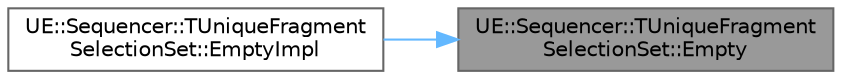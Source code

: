 digraph "UE::Sequencer::TUniqueFragmentSelectionSet::Empty"
{
 // INTERACTIVE_SVG=YES
 // LATEX_PDF_SIZE
  bgcolor="transparent";
  edge [fontname=Helvetica,fontsize=10,labelfontname=Helvetica,labelfontsize=10];
  node [fontname=Helvetica,fontsize=10,shape=box,height=0.2,width=0.4];
  rankdir="RL";
  Node1 [id="Node000001",label="UE::Sequencer::TUniqueFragment\lSelectionSet::Empty",height=0.2,width=0.4,color="gray40", fillcolor="grey60", style="filled", fontcolor="black",tooltip="Empty this selection."];
  Node1 -> Node2 [id="edge1_Node000001_Node000002",dir="back",color="steelblue1",style="solid",tooltip=" "];
  Node2 [id="Node000002",label="UE::Sequencer::TUniqueFragment\lSelectionSet::EmptyImpl",height=0.2,width=0.4,color="grey40", fillcolor="white", style="filled",URL="$da/d28/classUE_1_1Sequencer_1_1TUniqueFragmentSelectionSet.html#a1e5014d0c958a7df364823ae3f7a9e90",tooltip="Abstract function for emptying this selection."];
}
